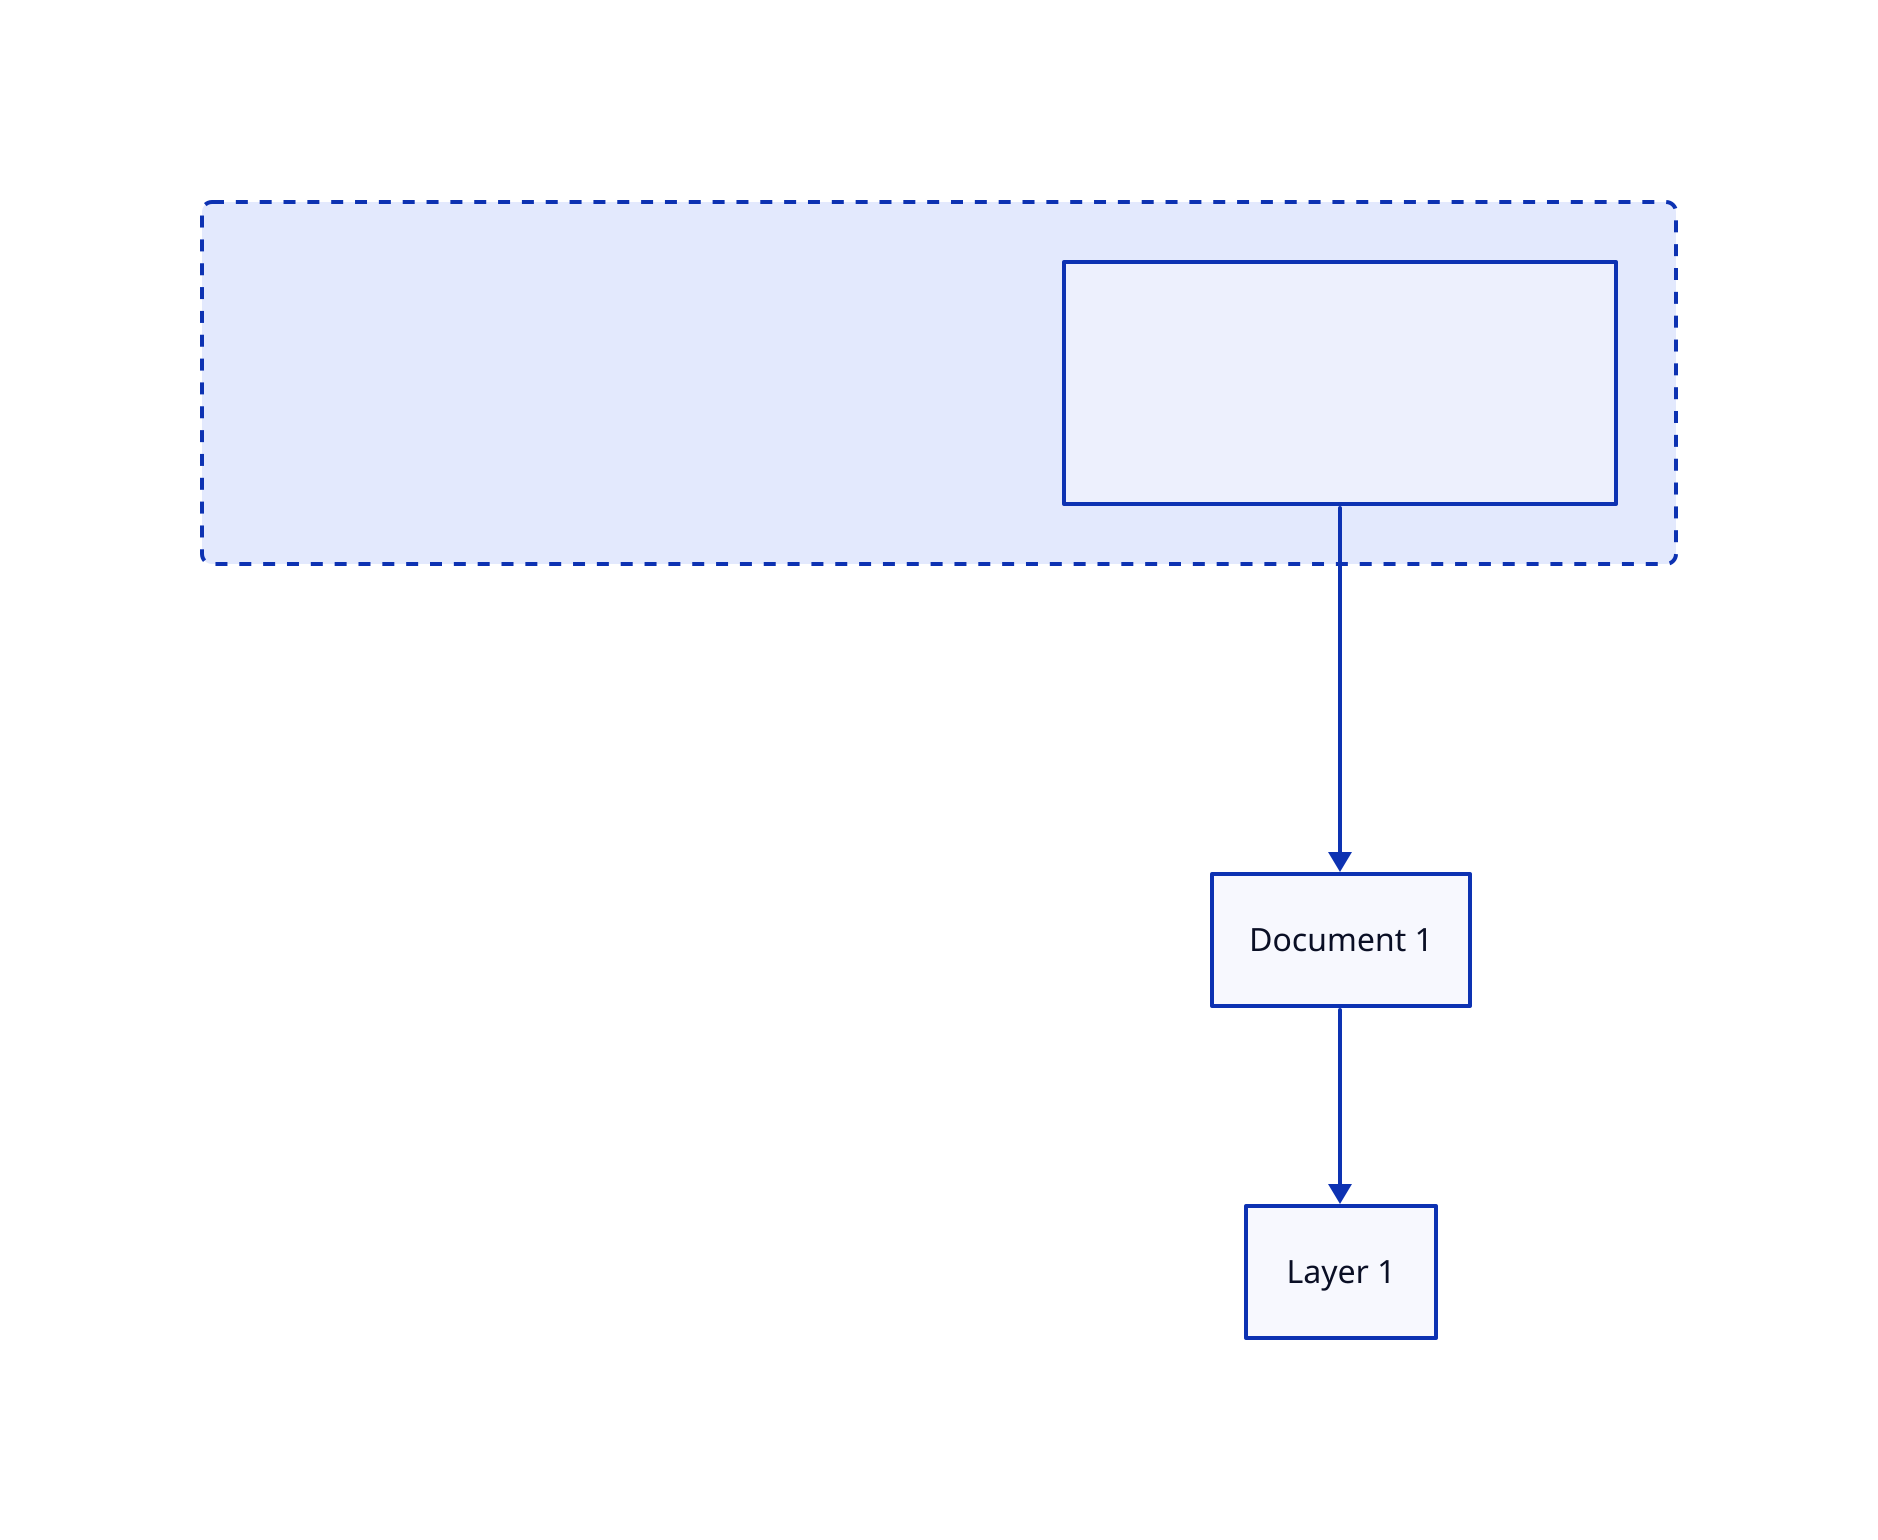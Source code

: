 classes: {
    d: {
        style: {
            stroke-dash: 3
            border-radius: 5
        }
    }
}

user: ""
user.class: d
user.text: |md
Primary Level of User Engagement
- search for concent
- access individual documents for georeferencing
|

user.map1: ""
user.map1.text: |md
#### Simple Map
- a single scanned document
|

doc1: Document 1

user.map1 -> doc1

lyr1: Layer 1

doc1 -> lyr1

